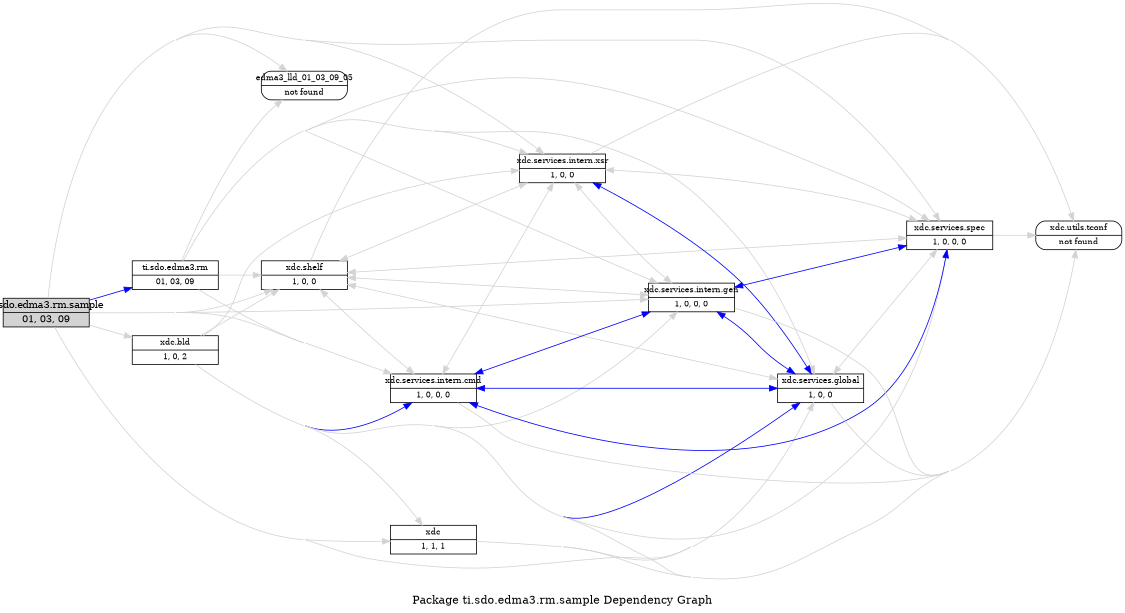 digraph dependencies {
    label="\nPackage ti.sdo.edma3.rm.sample Dependency Graph";
    size="7.5,10";
    rankdir=LR;
    ranksep=".75";
    concentrate="true";
    node [fixedsize=true, width=1.5, style=filled, color=black];
    node [font=Helvetica, fontsize=12, fillcolor=lightgrey];
    ti_sdo_edma3_rm_sample [shape=record,label="ti.sdo.edma3.rm.sample|01, 03, 09", URL="package.rel.xml"];
    node [fontsize=10, fillcolor=white];

    edge [style=solid, color=blue]
    ti_sdo_edma3_rm [shape=record,label="ti.sdo.edma3.rm|01, 03, 09", URL="../D:\PSP\EDMA3_BIOS5\edma_drv\_artifacts\releases\edma3_lld_01_03_09_05\ti\sdo\edma3\rm\package/package.rel.svg"];
    ti_sdo_edma3_rm_sample -> ti_sdo_edma3_rm;

    edge [style=solid, color=lightgrey]
    xdc_shelf [shape=record,label="xdc.shelf|1, 0, 0", URL="../C:\Program Files\Texas Instruments\xdctools_3_16_03_36\packages\xdc\shelf\package/package.rel.svg"];
    ti_sdo_edma3_rm_sample -> xdc_shelf;
    xdc_bld [shape=record,label="xdc.bld|1, 0, 2", URL="../C:\Program Files\Texas Instruments\xdctools_3_16_03_36\packages\xdc\bld\package/package.rel.svg"];
    ti_sdo_edma3_rm_sample -> xdc_bld;
    xdc_services_intern_cmd [shape=record,label="xdc.services.intern.cmd|1, 0, 0, 0", URL="../C:\Program Files\Texas Instruments\xdctools_3_16_03_36\packages\xdc\services\intern\cmd\package/package.rel.svg"];
    ti_sdo_edma3_rm_sample -> xdc_services_intern_cmd;
    xdc_services_intern_xsr [shape=record,label="xdc.services.intern.xsr|1, 0, 0", URL="../C:\Program Files\Texas Instruments\xdctools_3_16_03_36\packages\xdc\services\intern\xsr\package/package.rel.svg"];
    ti_sdo_edma3_rm_sample -> xdc_services_intern_xsr;
    xdc_services_spec [shape=record,label="xdc.services.spec|1, 0, 0, 0", URL="../C:\Program Files\Texas Instruments\xdctools_3_16_03_36\packages\xdc\services\spec\package/package.rel.svg"];
    ti_sdo_edma3_rm_sample -> xdc_services_spec;
    ti_sdo_edma3_rm_sample -> ti_sdo_edma3_rm;
    xdc_services_global [shape=record,label="xdc.services.global|1, 0, 0", URL="../C:\Program Files\Texas Instruments\xdctools_3_16_03_36\packages\xdc\services\global\package/package.rel.svg"];
    ti_sdo_edma3_rm_sample -> xdc_services_global;
    xdc_services_intern_gen [shape=record,label="xdc.services.intern.gen|1, 0, 0, 0", URL="../C:\Program Files\Texas Instruments\xdctools_3_16_03_36\packages\xdc\services\intern\gen\package/package.rel.svg"];
    ti_sdo_edma3_rm_sample -> xdc_services_intern_gen;
    edma3_lld_01_03_09_05 [shape=record,label="edma3_lld_01_03_09_05|not found"style=rounded, ];
    ti_sdo_edma3_rm_sample -> edma3_lld_01_03_09_05;
    xdc [shape=record,label="xdc|1, 1, 1", URL="../C:\Program Files\Texas Instruments\xdctools_3_16_03_36\packages\xdc\package/package.rel.svg"];
    ti_sdo_edma3_rm_sample -> xdc;

    edge [style=solid, color=blue]

    edge [style=solid, color=lightgrey]
    xdc -> xdc_services_global;
    xdc_utils_tconf [shape=record,label="xdc.utils.tconf|not found"style=rounded, ];
    xdc -> xdc_utils_tconf;

    edge [style=solid, color=blue]

    edge [style=solid, color=lightgrey]

    edge [style=solid, color=blue]

    edge [style=solid, color=lightgrey]

    edge [style=solid, color=blue]
    xdc_services_intern_gen -> xdc_shelf;
    xdc_services_intern_gen -> xdc_services_spec;
    xdc_services_intern_gen -> xdc_services_global;
    xdc_services_intern_gen -> xdc_services_intern_xsr;

    edge [style=solid, color=lightgrey]
    xdc_services_intern_gen -> xdc_utils_tconf;
    xdc_services_intern_gen -> xdc_services_intern_cmd;
    xdc_services_intern_gen -> xdc_services_intern_xsr;
    xdc_services_intern_gen -> xdc_services_spec;
    xdc_services_intern_gen -> xdc_shelf;
    xdc_services_intern_gen -> xdc_services_global;

    edge [style=solid, color=blue]

    edge [style=solid, color=lightgrey]
    xdc_services_global -> xdc_utils_tconf;
    xdc_services_global -> xdc_services_intern_cmd;
    xdc_services_global -> xdc_services_intern_xsr;
    xdc_services_global -> xdc_services_spec;
    xdc_services_global -> xdc_shelf;
    xdc_services_global -> xdc_services_intern_gen;

    edge [style=solid, color=blue]
    xdc_services_spec -> xdc_shelf;

    edge [style=solid, color=lightgrey]
    xdc_services_spec -> xdc_utils_tconf;
    xdc_services_spec -> xdc_services_intern_cmd;
    xdc_services_spec -> xdc_services_intern_xsr;
    xdc_services_spec -> xdc_shelf;
    xdc_services_spec -> xdc_services_global;
    xdc_services_spec -> xdc_services_intern_gen;

    edge [style=solid, color=blue]
    xdc_services_intern_xsr -> xdc_services_global;

    edge [style=solid, color=lightgrey]
    xdc_services_intern_xsr -> xdc_utils_tconf;
    xdc_services_intern_xsr -> xdc_services_intern_cmd;
    xdc_services_intern_xsr -> xdc_services_spec;
    xdc_services_intern_xsr -> xdc_shelf;
    xdc_services_intern_xsr -> xdc_services_global;
    xdc_services_intern_xsr -> xdc_services_intern_gen;

    edge [style=solid, color=blue]
    xdc_services_intern_cmd -> xdc_shelf;
    xdc_services_intern_cmd -> xdc_services_spec;
    xdc_services_intern_cmd -> xdc_services_global;
    xdc_services_intern_cmd -> xdc_services_intern_gen;

    edge [style=solid, color=lightgrey]
    xdc_services_intern_cmd -> xdc_utils_tconf;
    xdc_services_intern_cmd -> xdc_services_intern_xsr;
    xdc_services_intern_cmd -> xdc_services_spec;
    xdc_services_intern_cmd -> xdc_shelf;
    xdc_services_intern_cmd -> xdc_services_global;
    xdc_services_intern_cmd -> xdc_services_intern_gen;

    edge [style=solid, color=blue]
    xdc_bld -> xdc_services_global;
    xdc_bld -> xdc_services_intern_cmd;

    edge [style=solid, color=lightgrey]
    xdc_bld -> xdc;
    xdc_bld -> xdc_utils_tconf;
    xdc_bld -> xdc_services_intern_cmd;
    xdc_bld -> xdc_services_intern_xsr;
    xdc_bld -> xdc_services_spec;
    xdc_bld -> xdc_shelf;
    xdc_bld -> xdc_services_global;
    xdc_bld -> xdc_services_intern_gen;

    edge [style=solid, color=blue]

    edge [style=solid, color=lightgrey]
    xdc_shelf -> xdc_utils_tconf;
    xdc_shelf -> xdc_services_intern_cmd;
    xdc_shelf -> xdc_services_intern_xsr;
    xdc_shelf -> xdc_services_spec;
    xdc_shelf -> xdc_services_global;
    xdc_shelf -> xdc_services_intern_gen;

    edge [style=solid, color=blue]

    edge [style=solid, color=lightgrey]
    ti_sdo_edma3_rm -> xdc_shelf;
    ti_sdo_edma3_rm -> xdc_services_intern_cmd;
    ti_sdo_edma3_rm -> xdc_services_intern_xsr;
    ti_sdo_edma3_rm -> xdc_services_spec;
    ti_sdo_edma3_rm -> xdc_services_global;
    ti_sdo_edma3_rm -> edma3_lld_01_03_09_05;
    ti_sdo_edma3_rm -> xdc_services_intern_gen;
}
